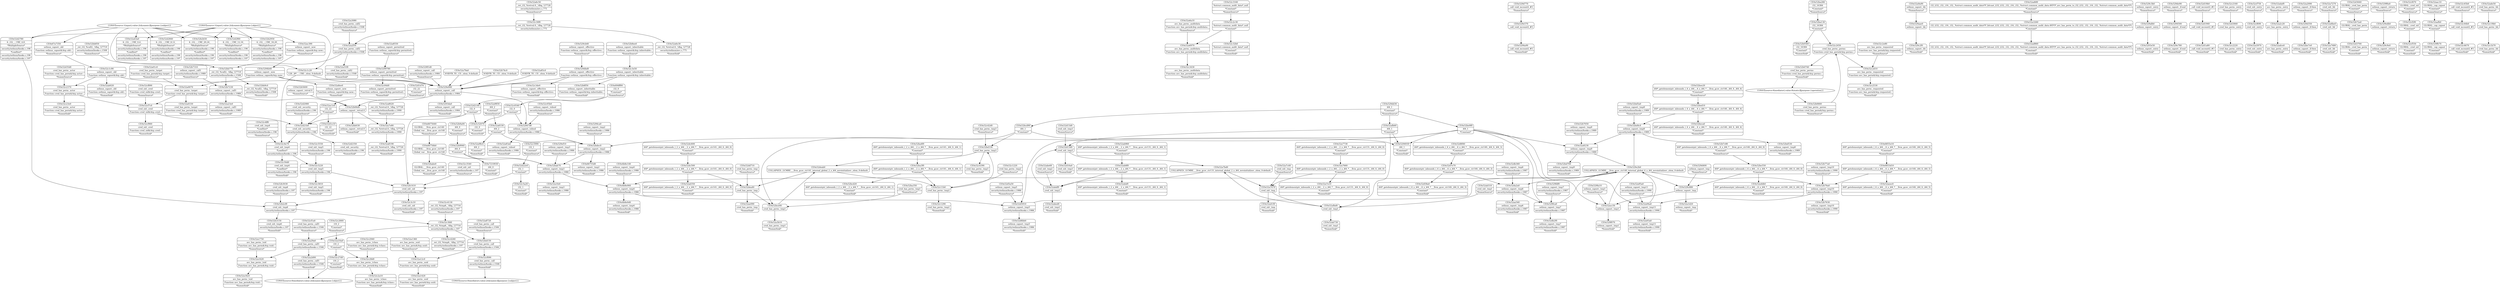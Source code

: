 digraph {
	CE0x52bed10 [shape=record,shape=Mrecord,label="{CE0x52bed10|i64*_getelementptr_inbounds_(_6_x_i64_,_6_x_i64_*___llvm_gcov_ctr140,_i64_0,_i64_4)|*Constant*}"]
	CE0x4b8e0d0 [shape=record,shape=Mrecord,label="{CE0x4b8e0d0|selinux_capset:_tmp4|security/selinux/hooks.c,1986|*SummSink*}"]
	CE0x66755d0 [shape=record,shape=Mrecord,label="{CE0x66755d0|selinux_capset:_tmp2|security/selinux/hooks.c,1986|*SummSink*}"]
	CE0x6855d10 [shape=record,shape=Mrecord,label="{CE0x6855d10|i64*_getelementptr_inbounds_(_6_x_i64_,_6_x_i64_*___llvm_gcov_ctr140,_i64_0,_i64_5)|*Constant*}"]
	CE0x52c3430 [shape=record,shape=Mrecord,label="{CE0x52c3430|avc_has_perm:_auditdata|Function::avc_has_perm&Arg::auditdata::|*SummSink*}"]
	CE0x529d770 [shape=record,shape=Mrecord,label="{CE0x529d770|_call_void_mcount()_#3|*SummSource*}"]
	CE0x52ba280 [shape=record,shape=Mrecord,label="{CE0x52ba280|i32_16384|*Constant*|*SummSource*}"]
	CE0x52a9a90 [shape=record,shape=Mrecord,label="{CE0x52a9a90|selinux_capset:_bb|*SummSource*}"]
	CE0x52a1d20 [shape=record,shape=Mrecord,label="{CE0x52a1d20|selinux_capset:_tmp|*SummSink*}"]
	CE0x52ad6f0 [shape=record,shape=Mrecord,label="{CE0x52ad6f0|i32_(i32,_i32,_i16,_i32,_%struct.common_audit_data*)*_bitcast_(i32_(i32,_i32,_i16,_i32,_%struct.common_audit_data.495*)*_avc_has_perm_to_i32_(i32,_i32,_i16,_i32,_%struct.common_audit_data*)*)|*Constant*|*SummSource*}"]
	CE0x52b2cf0 [shape=record,shape=Mrecord,label="{CE0x52b2cf0|cred_sid:_tmp6|security/selinux/hooks.c,197}"]
	CE0x52c04d0 [shape=record,shape=Mrecord,label="{CE0x52c04d0|selinux_capset:_permitted|Function::selinux_capset&Arg::permitted::|*SummSink*}"]
	CE0x52c23e0 [shape=record,shape=Mrecord,label="{CE0x52c23e0|cred_has_perm:_actor|Function::cred_has_perm&Arg::actor::|*SummSink*}"]
	CE0x52bdec0 [shape=record,shape=Mrecord,label="{CE0x52bdec0|selinux_capset:_tmp2|security/selinux/hooks.c,1986}"]
	CE0x52a29a0 [shape=record,shape=Mrecord,label="{CE0x52a29a0|cred_has_perm:_call1|security/selinux/hooks.c,1506}"]
	CE0x52c3540 [shape=record,shape=Mrecord,label="{CE0x52c3540|cred_sid:_sid|security/selinux/hooks.c,197|*SummSource*}"]
	CE0x52a7e10 [shape=record,shape=Mrecord,label="{CE0x52a7e10|i64*_getelementptr_inbounds_(_2_x_i64_,_2_x_i64_*___llvm_gcov_ctr131,_i64_0,_i64_0)|*Constant*|*SummSink*}"]
	CE0x52a6970 [shape=record,shape=Mrecord,label="{CE0x52a6970|avc_has_perm:_auditdata|Function::avc_has_perm&Arg::auditdata::}"]
	CE0x5299780 [shape=record,shape=Mrecord,label="{CE0x5299780|selinux_capset:_permitted|Function::selinux_capset&Arg::permitted::}"]
	CE0x52a8020 [shape=record,shape=Mrecord,label="{CE0x52a8020|_ret_i32_%retval.0,_!dbg_!27726|security/selinux/hooks.c,1990|*SummSource*}"]
	CE0x52deab0 [shape=record,shape=Mrecord,label="{CE0x52deab0|COLLAPSED:_GCMRE___llvm_gcov_ctr141_internal_global_2_x_i64_zeroinitializer:_elem_0:default:}"]
	"CONST[source:1(input),value:2(dynamic)][purpose:{object}]"
	CE0x52d58a0 [shape=record,shape=Mrecord,label="{CE0x52d58a0|i64*_getelementptr_inbounds_(_6_x_i64_,_6_x_i64_*___llvm_gcov_ctr140,_i64_0,_i64_3)|*Constant*|*SummSink*}"]
	CE0x52db360 [shape=record,shape=Mrecord,label="{CE0x52db360|selinux_capset:_tmp6|security/selinux/hooks.c,1987|*SummSource*}"]
	CE0x52a94a0 [shape=record,shape=Mrecord,label="{CE0x52a94a0|selinux_capset:_tmp11|security/selinux/hooks.c,1990}"]
	CE0x52a0070 [shape=record,shape=Mrecord,label="{CE0x52a0070|cred_has_perm:_target|Function::cred_has_perm&Arg::target::}"]
	"CONST[source:0(mediator),value:2(dynamic)][purpose:{object}]"
	CE0x52babe0 [shape=record,shape=Mrecord,label="{CE0x52babe0|GLOBAL:___llvm_gcov_ctr140|Global_var:__llvm_gcov_ctr140|*SummSink*}"]
	CE0x52bd330 [shape=record,shape=Mrecord,label="{CE0x52bd330|cred_has_perm:_tmp3}"]
	CE0x52a10a0 [shape=record,shape=Mrecord,label="{CE0x52a10a0|i16_2|*Constant*}"]
	CE0x52d2080 [shape=record,shape=Mrecord,label="{CE0x52d2080|cred_sid:_security|security/selinux/hooks.c,196|*SummSource*}"]
	CE0x52bd150 [shape=record,shape=Mrecord,label="{CE0x52bd150|cred_has_perm:_call|security/selinux/hooks.c,1506}"]
	CE0x52c1290 [shape=record,shape=Mrecord,label="{CE0x52c1290|cred_has_perm:_tmp2|*SummSink*}"]
	CE0x52d5a50 [shape=record,shape=Mrecord,label="{CE0x52d5a50|selinux_capset:_tmp5|security/selinux/hooks.c,1986|*SummSource*}"]
	CE0x52b1410 [shape=record,shape=Mrecord,label="{CE0x52b1410|cred_sid:_sid|security/selinux/hooks.c,197}"]
	CE0x52ab8f0 [shape=record,shape=Mrecord,label="{CE0x52ab8f0|i64*_getelementptr_inbounds_(_2_x_i64_,_2_x_i64_*___llvm_gcov_ctr131,_i64_0,_i64_1)|*Constant*}"]
	CE0x52d2780 [shape=record,shape=Mrecord,label="{CE0x52d2780|4:_i32,_:_CRE_4,8_|*MultipleSource*|security/selinux/hooks.c,196|*LoadInst*|security/selinux/hooks.c,196|security/selinux/hooks.c,197}"]
	CE0x529c880 [shape=record,shape=Mrecord,label="{CE0x529c880|selinux_capset:_tmp}"]
	CE0x52c3fd0 [shape=record,shape=Mrecord,label="{CE0x52c3fd0|_ret_i32_%tmp6,_!dbg_!27716|security/selinux/hooks.c,197}"]
	CE0x52d5910 [shape=record,shape=Mrecord,label="{CE0x52d5910|selinux_capset:_tmp5|security/selinux/hooks.c,1986}"]
	CE0x52c42d0 [shape=record,shape=Mrecord,label="{CE0x52c42d0|cred_has_perm:_tmp3|*SummSource*}"]
	CE0x52ab960 [shape=record,shape=Mrecord,label="{CE0x52ab960|i64*_getelementptr_inbounds_(_2_x_i64_,_2_x_i64_*___llvm_gcov_ctr131,_i64_0,_i64_1)|*Constant*|*SummSource*}"]
	CE0x52d6bb0 [shape=record,shape=Mrecord,label="{CE0x52d6bb0|selinux_capset:_tmp5|security/selinux/hooks.c,1986|*SummSink*}"]
	CE0x52d35d0 [shape=record,shape=Mrecord,label="{CE0x52d35d0|cred_has_perm:_actor|Function::cred_has_perm&Arg::actor::|*SummSource*}"]
	CE0x52b7230 [shape=record,shape=Mrecord,label="{CE0x52b7230|selinux_capset:_call1|security/selinux/hooks.c,1989}"]
	CE0x52c2450 [shape=record,shape=Mrecord,label="{CE0x52c2450|cred_has_perm:_perms|Function::cred_has_perm&Arg::perms::}"]
	CE0x52a43a0 [shape=record,shape=Mrecord,label="{CE0x52a43a0|4:_i32,_:_CRE_0,4_|*MultipleSource*|security/selinux/hooks.c,196|*LoadInst*|security/selinux/hooks.c,196|security/selinux/hooks.c,197}"]
	CE0x52a83a0 [shape=record,shape=Mrecord,label="{CE0x52a83a0|selinux_capset:_tobool|security/selinux/hooks.c,1986|*SummSink*}"]
	CE0x52bcd90 [shape=record,shape=Mrecord,label="{CE0x52bcd90|i64_1|*Constant*}"]
	CE0x52d2140 [shape=record,shape=Mrecord,label="{CE0x52d2140|i32_0|*Constant*}"]
	CE0x529dd30 [shape=record,shape=Mrecord,label="{CE0x529dd30|i64_1|*Constant*|*SummSource*}"]
	CE0x529afb0 [shape=record,shape=Mrecord,label="{CE0x529afb0|selinux_capset:_entry}"]
	CE0x52bcd20 [shape=record,shape=Mrecord,label="{CE0x52bcd20|i64*_getelementptr_inbounds_(_2_x_i64_,_2_x_i64_*___llvm_gcov_ctr141,_i64_0,_i64_1)|*Constant*|*SummSink*}"]
	CE0x52a7070 [shape=record,shape=Mrecord,label="{CE0x52a7070|cred_sid:_tmp}"]
	CE0x529e780 [shape=record,shape=Mrecord,label="{CE0x529e780|selinux_capset:_if.end|*SummSink*}"]
	CE0x52d1940 [shape=record,shape=Mrecord,label="{CE0x52d1940|_call_void_mcount()_#3}"]
	CE0x52bb9c0 [shape=record,shape=Mrecord,label="{CE0x52bb9c0|_ret_i32_%call2,_!dbg_!27719|security/selinux/hooks.c,1508|*SummSink*}"]
	CE0x52ac390 [shape=record,shape=Mrecord,label="{CE0x52ac390|selinux_capset:_new|Function::selinux_capset&Arg::new::|*SummSource*}"]
	CE0x52c2220 [shape=record,shape=Mrecord,label="{CE0x52c2220|cred_has_perm:_entry|*SummSink*}"]
	CE0x52a5970 [shape=record,shape=Mrecord,label="{CE0x52a5970|cred_sid:_entry|*SummSink*}"]
	CE0x52a2c20 [shape=record,shape=Mrecord,label="{CE0x52a2c20|avc_has_perm:_entry}"]
	CE0x52a6c50 [shape=record,shape=Mrecord,label="{CE0x52a6c50|_ret_i32_%retval.0,_!dbg_!27728|security/selinux/avc.c,775|*SummSource*}"]
	CE0x67a7350 [shape=record,shape=Mrecord,label="{CE0x67a7350|selinux_capset:_old|Function::selinux_capset&Arg::old::|*SummSource*}"]
	CE0x52a3080 [shape=record,shape=Mrecord,label="{CE0x52a3080|cred_has_perm:_call2|security/selinux/hooks.c,1508|*SummSource*}"]
	CE0x52cf7c0 [shape=record,shape=Mrecord,label="{CE0x52cf7c0|cred_sid:_cred|Function::cred_sid&Arg::cred::}"]
	CE0x52d1d70 [shape=record,shape=Mrecord,label="{CE0x52d1d70|i32_22|*Constant*|*SummSource*}"]
	CE0x52c05b0 [shape=record,shape=Mrecord,label="{CE0x52c05b0|selinux_capset:_tobool|security/selinux/hooks.c,1986|*SummSource*}"]
	CE0x52a2090 [shape=record,shape=Mrecord,label="{CE0x52a2090|selinux_capset:_if.then|*SummSource*}"]
	CE0x52be7e0 [shape=record,shape=Mrecord,label="{CE0x52be7e0|selinux_capset:_if.then|*SummSink*}"]
	CE0x52a6be0 [shape=record,shape=Mrecord,label="{CE0x52a6be0|cred_sid:_bb}"]
	CE0x52a1750 [shape=record,shape=Mrecord,label="{CE0x52a1750|avc_has_perm:_tsid|Function::avc_has_perm&Arg::tsid::|*SummSource*}"]
	CE0x52d3700 [shape=record,shape=Mrecord,label="{CE0x52d3700|GLOBAL:_cred_has_perm|*Constant*|*SummSink*}"]
	CE0x52ab020 [shape=record,shape=Mrecord,label="{CE0x52ab020|selinux_capset:_old|Function::selinux_capset&Arg::old::|*SummSink*}"]
	CE0x52c0540 [shape=record,shape=Mrecord,label="{CE0x52c0540|i32_0|*Constant*}"]
	CE0x52c3de0 [shape=record,shape=Mrecord,label="{CE0x52c3de0|selinux_capset:_effective|Function::selinux_capset&Arg::effective::|*SummSink*}"]
	CE0x52b74c0 [shape=record,shape=Mrecord,label="{CE0x52b74c0|VOIDTB_TE:_CE:_elem_0:default:}"]
	CE0x52c2370 [shape=record,shape=Mrecord,label="{CE0x52c2370|cred_has_perm:_actor|Function::cred_has_perm&Arg::actor::}"]
	CE0x52b7630 [shape=record,shape=Mrecord,label="{CE0x52b7630|selinux_capset:_tmp10|security/selinux/hooks.c,1990|*SummSink*}"]
	CE0x52c4ff0 [shape=record,shape=Mrecord,label="{CE0x52c4ff0|cred_sid:_tmp4|*LoadInst*|security/selinux/hooks.c,196|*SummSource*}"]
	CE0x529fdf0 [shape=record,shape=Mrecord,label="{CE0x529fdf0|selinux_capset:_tmp7|security/selinux/hooks.c,1987|*SummSource*}"]
	CE0x529e570 [shape=record,shape=Mrecord,label="{CE0x529e570|_call_void_mcount()_#3}"]
	CE0x52bee20 [shape=record,shape=Mrecord,label="{CE0x52bee20|i64*_getelementptr_inbounds_(_6_x_i64_,_6_x_i64_*___llvm_gcov_ctr140,_i64_0,_i64_4)|*Constant*|*SummSource*}"]
	CE0x52db2f0 [shape=record,shape=Mrecord,label="{CE0x52db2f0|selinux_capset:_tmp7|security/selinux/hooks.c,1987|*SummSink*}"]
	CE0x52b77a0 [shape=record,shape=Mrecord,label="{CE0x52b77a0|selinux_capset:_tmp10|security/selinux/hooks.c,1990|*SummSource*}"]
	CE0x52bce00 [shape=record,shape=Mrecord,label="{CE0x52bce00|cred_has_perm:_tmp1}"]
	CE0x52d7e70 [shape=record,shape=Mrecord,label="{CE0x52d7e70|i64*_getelementptr_inbounds_(_6_x_i64_,_6_x_i64_*___llvm_gcov_ctr140,_i64_0,_i64_3)|*Constant*}"]
	CE0x52c2a10 [shape=record,shape=Mrecord,label="{CE0x52c2a10|avc_has_perm:_tclass|Function::avc_has_perm&Arg::tclass::|*SummSink*}"]
	CE0x52a7bd0 [shape=record,shape=Mrecord,label="{CE0x52a7bd0|COLLAPSED:_GCMRE___llvm_gcov_ctr131_internal_global_2_x_i64_zeroinitializer:_elem_0:default:}"]
	CE0x52c4e70 [shape=record,shape=Mrecord,label="{CE0x52c4e70|cred_sid:_tmp4|*LoadInst*|security/selinux/hooks.c,196}"]
	CE0x52bab70 [shape=record,shape=Mrecord,label="{CE0x52bab70|selinux_capset:_tmp3|security/selinux/hooks.c,1986}"]
	CE0x52b8f50 [shape=record,shape=Mrecord,label="{CE0x52b8f50|selinux_capset:_inheritable|Function::selinux_capset&Arg::inheritable::|*SummSink*}"]
	CE0x52c3160 [shape=record,shape=Mrecord,label="{CE0x52c3160|%struct.common_audit_data*_null|*Constant*|*SummSource*}"]
	CE0x529dbd0 [shape=record,shape=Mrecord,label="{CE0x529dbd0|selinux_capset:_effective|Function::selinux_capset&Arg::effective::}"]
	CE0x529f6a0 [shape=record,shape=Mrecord,label="{CE0x529f6a0|selinux_capset:_return|*SummSource*}"]
	CE0x7210930 [shape=record,shape=Mrecord,label="{CE0x7210930|i64_0|*Constant*|*SummSink*}"]
	CE0x529fca0 [shape=record,shape=Mrecord,label="{CE0x529fca0|selinux_capset:_tmp7|security/selinux/hooks.c,1987}"]
	CE0x52c2940 [shape=record,shape=Mrecord,label="{CE0x52c2940|avc_has_perm:_tclass|Function::avc_has_perm&Arg::tclass::|*SummSource*}"]
	CE0x529aae0 [shape=record,shape=Mrecord,label="{CE0x529aae0|selinux_capset:_bb}"]
	CE0x52a7480 [shape=record,shape=Mrecord,label="{CE0x52a7480|cred_sid:_bb|*SummSink*}"]
	CE0x52a4db0 [shape=record,shape=Mrecord,label="{CE0x52a4db0|i64*_getelementptr_inbounds_(_6_x_i64_,_6_x_i64_*___llvm_gcov_ctr140,_i64_0,_i64_0)|*Constant*|*SummSink*}"]
	CE0x66756b0 [shape=record,shape=Mrecord,label="{CE0x66756b0|GLOBAL:___llvm_gcov_ctr140|Global_var:__llvm_gcov_ctr140}"]
	CE0x5294930 [shape=record,shape=Mrecord,label="{CE0x5294930|i64_1|*Constant*|*SummSink*}"]
	CE0x52c1220 [shape=record,shape=Mrecord,label="{CE0x52c1220|cred_has_perm:_tmp2|*SummSource*}"]
	"CONST[source:1(input),value:2(dynamic)][purpose:{subject}]"
	CE0x52c2660 [shape=record,shape=Mrecord,label="{CE0x52c2660|i16_2|*Constant*|*SummSource*}"]
	CE0x52d1560 [shape=record,shape=Mrecord,label="{CE0x52d1560|cred_sid:_tmp3}"]
	CE0x52a85c0 [shape=record,shape=Mrecord,label="{CE0x52a85c0|VOIDTB_TE:_CE:_elem_0:default:}"]
	CE0x6855e10 [shape=record,shape=Mrecord,label="{CE0x6855e10|i64*_getelementptr_inbounds_(_6_x_i64_,_6_x_i64_*___llvm_gcov_ctr140,_i64_0,_i64_5)|*Constant*|*SummSource*}"]
	CE0x52ab510 [shape=record,shape=Mrecord,label="{CE0x52ab510|cred_sid:_tmp1|*SummSource*}"]
	CE0x52ae090 [shape=record,shape=Mrecord,label="{CE0x52ae090|cred_has_perm:_tmp|*SummSink*}"]
	CE0x52adce0 [shape=record,shape=Mrecord,label="{CE0x52adce0|avc_has_perm:_entry|*SummSink*}"]
	CE0x52cf2f0 [shape=record,shape=Mrecord,label="{CE0x52cf2f0|GLOBAL:_cred_sid|*Constant*}"]
	CE0x52c5810 [shape=record,shape=Mrecord,label="{CE0x52c5810|cred_sid:_tmp5|security/selinux/hooks.c,196|*SummSink*}"]
	CE0x529d400 [shape=record,shape=Mrecord,label="{CE0x529d400|selinux_capset:_tmp|*SummSource*}"]
	CE0x52cf690 [shape=record,shape=Mrecord,label="{CE0x52cf690|cred_sid:_entry}"]
	CE0x52cf890 [shape=record,shape=Mrecord,label="{CE0x52cf890|cred_sid:_cred|Function::cred_sid&Arg::cred::|*SummSource*}"]
	CE0x52a31f0 [shape=record,shape=Mrecord,label="{CE0x52a31f0|cred_has_perm:_call2|security/selinux/hooks.c,1508|*SummSink*}"]
	CE0x52a18c0 [shape=record,shape=Mrecord,label="{CE0x52a18c0|avc_has_perm:_tsid|Function::avc_has_perm&Arg::tsid::|*SummSink*}"]
	CE0x52b7310 [shape=record,shape=Mrecord,label="{CE0x52b7310|selinux_capset:_call1|security/selinux/hooks.c,1989|*SummSource*}"]
	CE0x52abe60 [shape=record,shape=Mrecord,label="{CE0x52abe60|cred_sid:_tmp2|*SummSource*}"]
	CE0x52d2350 [shape=record,shape=Mrecord,label="{CE0x52d2350|cred_sid:_security|security/selinux/hooks.c,196|*SummSink*}"]
	CE0x52a7e80 [shape=record,shape=Mrecord,label="{CE0x52a7e80|_ret_i32_%retval.0,_!dbg_!27726|security/selinux/hooks.c,1990}"]
	CE0x529fb70 [shape=record,shape=Mrecord,label="{CE0x529fb70|GLOBAL:_cap_capset|*Constant*|*SummSink*}"]
	CE0x52a2f50 [shape=record,shape=Mrecord,label="{CE0x52a2f50|cred_has_perm:_call2|security/selinux/hooks.c,1508}"]
	CE0x52cf1a0 [shape=record,shape=Mrecord,label="{CE0x52cf1a0|cred_has_perm:_call1|security/selinux/hooks.c,1506|*SummSource*}"]
	CE0x529f1d0 [shape=record,shape=Mrecord,label="{CE0x529f1d0|selinux_capset:_call|security/selinux/hooks.c,1984|*SummSource*}"]
	CE0x52c2160 [shape=record,shape=Mrecord,label="{CE0x52c2160|cred_has_perm:_entry|*SummSource*}"]
	CE0x52a6a10 [shape=record,shape=Mrecord,label="{CE0x52a6a10|avc_has_perm:_auditdata|Function::avc_has_perm&Arg::auditdata::|*SummSource*}"]
	CE0x5293e50 [shape=record,shape=Mrecord,label="{CE0x5293e50|selinux_capset:_entry|*SummSink*}"]
	CE0x52be9f0 [shape=record,shape=Mrecord,label="{CE0x52be9f0|i64_1|*Constant*}"]
	CE0x52a79a0 [shape=record,shape=Mrecord,label="{CE0x52a79a0|VOIDTB_TE:_CE:_elem_0:default:}"]
	CE0x694ff00 [shape=record,shape=Mrecord,label="{CE0x694ff00|i32_0|*Constant*|*SummSource*}"]
	CE0x52a93a0 [shape=record,shape=Mrecord,label="{CE0x52a93a0|selinux_capset:_tmp11|security/selinux/hooks.c,1990|*SummSink*}"]
	CE0x52afbd0 [shape=record,shape=Mrecord,label="{CE0x52afbd0|cred_sid:_tmp1}"]
	CE0x52a7660 [shape=record,shape=Mrecord,label="{CE0x52a7660|i64*_getelementptr_inbounds_(_2_x_i64_,_2_x_i64_*___llvm_gcov_ctr131,_i64_0,_i64_0)|*Constant*}"]
	CE0x52c3c10 [shape=record,shape=Mrecord,label="{CE0x52c3c10|cred_sid:_sid|security/selinux/hooks.c,197|*SummSink*}"]
	CE0x52d3840 [shape=record,shape=Mrecord,label="{CE0x52d3840|cred_has_perm:_entry}"]
	CE0x52abed0 [shape=record,shape=Mrecord,label="{CE0x52abed0|cred_sid:_tmp2|*SummSink*}"]
	CE0x529c9e0 [shape=record,shape=Mrecord,label="{CE0x529c9e0|selinux_capset:_return|*SummSink*}"]
	CE0x52c4390 [shape=record,shape=Mrecord,label="{CE0x52c4390|cred_has_perm:_tmp3|*SummSink*}"]
	CE0x52a8330 [shape=record,shape=Mrecord,label="{CE0x52a8330|i64_2|*Constant*}"]
	CE0x52c1c90 [shape=record,shape=Mrecord,label="{CE0x52c1c90|selinux_capset:_old|Function::selinux_capset&Arg::old::}"]
	CE0x52aa540 [shape=record,shape=Mrecord,label="{CE0x52aa540|selinux_capset:_tmp6|security/selinux/hooks.c,1987|*SummSink*}"]
	CE0x529fa10 [shape=record,shape=Mrecord,label="{CE0x529fa10|selinux_capset:_tmp1|*SummSource*}"]
	CE0x52beca0 [shape=record,shape=Mrecord,label="{CE0x52beca0|i64*_getelementptr_inbounds_(_6_x_i64_,_6_x_i64_*___llvm_gcov_ctr140,_i64_0,_i64_4)|*Constant*|*SummSink*}"]
	CE0x52b5600 [shape=record,shape=Mrecord,label="{CE0x52b5600|selinux_capset:_retval.0|*SummSource*}"]
	CE0x52a1420 [shape=record,shape=Mrecord,label="{CE0x52a1420|avc_has_perm:_ssid|Function::avc_has_perm&Arg::ssid::|*SummSink*}"]
	CE0x52d1a80 [shape=record,shape=Mrecord,label="{CE0x52d1a80|_call_void_mcount()_#3|*SummSink*}"]
	CE0x52b76a0 [shape=record,shape=Mrecord,label="{CE0x52b76a0|selinux_capset:_tmp10|security/selinux/hooks.c,1990}"]
	CE0x5294a90 [shape=record,shape=Mrecord,label="{CE0x5294a90|_call_void_mcount()_#3|*SummSink*}"]
	CE0x52bd5a0 [shape=record,shape=Mrecord,label="{CE0x52bd5a0|selinux_capset:_tmp8|security/selinux/hooks.c,1989|*SummSource*}"]
	CE0x52bb030 [shape=record,shape=Mrecord,label="{CE0x52bb030|selinux_capset:_retval.0|*SummSink*}"]
	CE0x52c4670 [shape=record,shape=Mrecord,label="{CE0x52c4670|_call_void_mcount()_#3|*SummSink*}"]
	CE0x52947d0 [shape=record,shape=Mrecord,label="{CE0x52947d0|selinux_capset:_tobool|security/selinux/hooks.c,1986}"]
	CE0x52cf960 [shape=record,shape=Mrecord,label="{CE0x52cf960|cred_sid:_cred|Function::cred_sid&Arg::cred::|*SummSink*}"]
	CE0x52ade50 [shape=record,shape=Mrecord,label="{CE0x52ade50|cred_has_perm:_bb|*SummSource*}"]
	CE0x52b0560 [shape=record,shape=Mrecord,label="{CE0x52b0560|i32_16384|*Constant*|*SummSink*}"]
	CE0x52c11b0 [shape=record,shape=Mrecord,label="{CE0x52c11b0|cred_has_perm:_tmp2}"]
	CE0x52b7c80 [shape=record,shape=Mrecord,label="{CE0x52b7c80|i64*_getelementptr_inbounds_(_6_x_i64_,_6_x_i64_*___llvm_gcov_ctr140,_i64_0,_i64_0)|*Constant*|*SummSource*}"]
	CE0x52c5550 [shape=record,shape=Mrecord,label="{CE0x52c5550|cred_sid:_tmp5|security/selinux/hooks.c,196|*SummSource*}"]
	CE0x52d2f60 [shape=record,shape=Mrecord,label="{CE0x52d2f60|4:_i32,_:_CRE_12,16_|*MultipleSource*|security/selinux/hooks.c,196|*LoadInst*|security/selinux/hooks.c,196|security/selinux/hooks.c,197}"]
	CE0x52b8ee0 [shape=record,shape=Mrecord,label="{CE0x52b8ee0|selinux_capset:_inheritable|Function::selinux_capset&Arg::inheritable::|*SummSource*}"]
	CE0x52afb60 [shape=record,shape=Mrecord,label="{CE0x52afb60|i64_1|*Constant*}"]
	CE0x52afaf0 [shape=record,shape=Mrecord,label="{CE0x52afaf0|i64*_getelementptr_inbounds_(_2_x_i64_,_2_x_i64_*___llvm_gcov_ctr131,_i64_0,_i64_1)|*Constant*|*SummSink*}"]
	CE0x52bd4c0 [shape=record,shape=Mrecord,label="{CE0x52bd4c0|selinux_capset:_tmp8|security/selinux/hooks.c,1989}"]
	CE0x52b0740 [shape=record,shape=Mrecord,label="{CE0x52b0740|cred_has_perm:_perms|Function::cred_has_perm&Arg::perms::|*SummSink*}"]
	CE0x52c1b70 [shape=record,shape=Mrecord,label="{CE0x52c1b70|cred_has_perm:_bb|*SummSink*}"]
	CE0x52dc600 [shape=record,shape=Mrecord,label="{CE0x52dc600|i64*_getelementptr_inbounds_(_2_x_i64_,_2_x_i64_*___llvm_gcov_ctr141,_i64_0,_i64_0)|*Constant*|*SummSource*}"]
	CE0x52c2d10 [shape=record,shape=Mrecord,label="{CE0x52c2d10|avc_has_perm:_requested|Function::avc_has_perm&Arg::requested::}"]
	CE0x52b0660 [shape=record,shape=Mrecord,label="{CE0x52b0660|cred_has_perm:_perms|Function::cred_has_perm&Arg::perms::|*SummSource*}"]
	CE0x52a98c0 [shape=record,shape=Mrecord,label="{CE0x52a98c0|i64_2|*Constant*|*SummSink*}"]
	CE0x52a3260 [shape=record,shape=Mrecord,label="{CE0x52a3260|i32_(i32,_i32,_i16,_i32,_%struct.common_audit_data*)*_bitcast_(i32_(i32,_i32,_i16,_i32,_%struct.common_audit_data.495*)*_avc_has_perm_to_i32_(i32,_i32,_i16,_i32,_%struct.common_audit_data*)*)|*Constant*}"]
	CE0x52adaf0 [shape=record,shape=Mrecord,label="{CE0x52adaf0|avc_has_perm:_entry|*SummSource*}"]
	CE0x529e990 [shape=record,shape=Mrecord,label="{CE0x529e990|selinux_capset:_call|security/selinux/hooks.c,1984}"]
	CE0x529f070 [shape=record,shape=Mrecord,label="{CE0x529f070|selinux_capset:_tmp1|*SummSink*}"]
	CE0x52d19b0 [shape=record,shape=Mrecord,label="{CE0x52d19b0|_call_void_mcount()_#3|*SummSource*}"]
	CE0x52c45b0 [shape=record,shape=Mrecord,label="{CE0x52c45b0|_call_void_mcount()_#3|*SummSource*}"]
	CE0x5294500 [shape=record,shape=Mrecord,label="{CE0x5294500|selinux_capset:_if.end}"]
	CE0x52d8f40 [shape=record,shape=Mrecord,label="{CE0x52d8f40|i64*_getelementptr_inbounds_(_6_x_i64_,_6_x_i64_*___llvm_gcov_ctr140,_i64_0,_i64_3)|*Constant*|*SummSource*}"]
	CE0x52c3e50 [shape=record,shape=Mrecord,label="{CE0x52c3e50|selinux_capset:_inheritable|Function::selinux_capset&Arg::inheritable::}"]
	CE0x529edb0 [shape=record,shape=Mrecord,label="{CE0x529edb0|selinux_capset:_return}"]
	CE0x52d3640 [shape=record,shape=Mrecord,label="{CE0x52d3640|GLOBAL:_cred_has_perm|*Constant*|*SummSource*}"]
	CE0x52a95a0 [shape=record,shape=Mrecord,label="{CE0x52a95a0|selinux_capset:_tmp11|security/selinux/hooks.c,1990|*SummSource*}"]
	CE0x52ba4f0 [shape=record,shape=Mrecord,label="{CE0x52ba4f0|i64*_getelementptr_inbounds_(_2_x_i64_,_2_x_i64_*___llvm_gcov_ctr141,_i64_0,_i64_1)|*Constant*|*SummSource*}"]
	CE0x52bd530 [shape=record,shape=Mrecord,label="{CE0x52bd530|selinux_capset:_tmp8|security/selinux/hooks.c,1989|*SummSink*}"]
	CE0x52c44b0 [shape=record,shape=Mrecord,label="{CE0x52c44b0|_call_void_mcount()_#3}"]
	CE0x52c4260 [shape=record,shape=Mrecord,label="{CE0x52c4260|_ret_i32_%tmp6,_!dbg_!27716|security/selinux/hooks.c,197|*SummSink*}"]
	CE0x4b8e060 [shape=record,shape=Mrecord,label="{CE0x4b8e060|selinux_capset:_tmp4|security/selinux/hooks.c,1986}"]
	CE0x52ad860 [shape=record,shape=Mrecord,label="{CE0x52ad860|i32_(i32,_i32,_i16,_i32,_%struct.common_audit_data*)*_bitcast_(i32_(i32,_i32,_i16,_i32,_%struct.common_audit_data.495*)*_avc_has_perm_to_i32_(i32,_i32,_i16,_i32,_%struct.common_audit_data*)*)|*Constant*|*SummSink*}"]
	CE0x52a12c0 [shape=record,shape=Mrecord,label="{CE0x52a12c0|avc_has_perm:_ssid|Function::avc_has_perm&Arg::ssid::}"]
	CE0x529ef10 [shape=record,shape=Mrecord,label="{CE0x529ef10|selinux_capset:_tmp3|security/selinux/hooks.c,1986|*SummSource*}"]
	CE0x52a1620 [shape=record,shape=Mrecord,label="{CE0x52a1620|avc_has_perm:_tsid|Function::avc_has_perm&Arg::tsid::}"]
	CE0x52b2950 [shape=record,shape=Mrecord,label="{CE0x52b2950|4:_i32,_:_CRE_16,20_|*MultipleSource*|security/selinux/hooks.c,196|*LoadInst*|security/selinux/hooks.c,196|security/selinux/hooks.c,197}"]
	CE0x52a41f0 [shape=record,shape=Mrecord,label="{CE0x52a41f0|cred_sid:_tmp|*SummSink*}"]
	CE0x52ba130 [shape=record,shape=Mrecord,label="{CE0x52ba130|i32_16384|*Constant*}"]
	CE0x529c3b0 [shape=record,shape=Mrecord,label="{CE0x529c3b0|selinux_capset:_entry|*SummSource*}"]
	CE0x52be550 [shape=record,shape=Mrecord,label="{CE0x52be550|i64*_getelementptr_inbounds_(_6_x_i64_,_6_x_i64_*___llvm_gcov_ctr140,_i64_0,_i64_0)|*Constant*}"]
	CE0x52bb850 [shape=record,shape=Mrecord,label="{CE0x52bb850|_ret_i32_%call2,_!dbg_!27719|security/selinux/hooks.c,1508|*SummSource*}"]
	CE0x52ad350 [shape=record,shape=Mrecord,label="{CE0x52ad350|i64*_getelementptr_inbounds_(_2_x_i64_,_2_x_i64_*___llvm_gcov_ctr141,_i64_0,_i64_0)|*Constant*|*SummSink*}"]
	CE0x52a1fe0 [shape=record,shape=Mrecord,label="{CE0x52a1fe0|selinux_capset:_tmp3|security/selinux/hooks.c,1986|*SummSink*}"]
	CE0x52ab730 [shape=record,shape=Mrecord,label="{CE0x52ab730|cred_sid:_tmp1|*SummSink*}"]
	CE0x529e2b0 [shape=record,shape=Mrecord,label="{CE0x529e2b0|COLLAPSED:_GCMRE___llvm_gcov_ctr140_internal_global_6_x_i64_zeroinitializer:_elem_0:default:}"]
	CE0x52cf550 [shape=record,shape=Mrecord,label="{CE0x52cf550|GLOBAL:_cred_sid|*Constant*|*SummSink*}"]
	CE0x52c50d0 [shape=record,shape=Mrecord,label="{CE0x52c50d0|cred_sid:_tmp4|*LoadInst*|security/selinux/hooks.c,196|*SummSink*}"]
	CE0x52a2d00 [shape=record,shape=Mrecord,label="{CE0x52a2d00|cred_has_perm:_call1|security/selinux/hooks.c,1506|*SummSink*}"]
	CE0x52aac10 [shape=record,shape=Mrecord,label="{CE0x52aac10|GLOBAL:_cap_capset|*Constant*|*SummSource*}"]
	CE0x52a9230 [shape=record,shape=Mrecord,label="{CE0x52a9230|selinux_capset:_tmp9|security/selinux/hooks.c,1989}"]
	CE0x529c2f0 [shape=record,shape=Mrecord,label="{CE0x529c2f0|selinux_capset:_bb|*SummSink*}"]
	CE0x529de90 [shape=record,shape=Mrecord,label="{CE0x529de90|selinux_capset:_if.end|*SummSource*}"]
	CE0x52a3b10 [shape=record,shape=Mrecord,label="{CE0x52a3b10|cred_has_perm:_tmp1|*SummSink*}"]
	CE0x52c27d0 [shape=record,shape=Mrecord,label="{CE0x52c27d0|i16_2|*Constant*|*SummSink*}"]
	CE0x52b7050 [shape=record,shape=Mrecord,label="{CE0x52b7050|selinux_capset:_tmp9|security/selinux/hooks.c,1989|*SummSource*}"]
	CE0x52c2530 [shape=record,shape=Mrecord,label="{CE0x52c2530|avc_has_perm:_requested|Function::avc_has_perm&Arg::requested::|*SummSink*}"]
	CE0x52a23e0 [shape=record,shape=Mrecord,label="{CE0x52a23e0|selinux_capset:_call1|security/selinux/hooks.c,1989|*SummSink*}"]
	CE0x52abdf0 [shape=record,shape=Mrecord,label="{CE0x52abdf0|cred_sid:_tmp2}"]
	CE0x52dc500 [shape=record,shape=Mrecord,label="{CE0x52dc500|i64*_getelementptr_inbounds_(_2_x_i64_,_2_x_i64_*___llvm_gcov_ctr141,_i64_0,_i64_0)|*Constant*}"]
	CE0x52c30f0 [shape=record,shape=Mrecord,label="{CE0x52c30f0|_ret_i32_%retval.0,_!dbg_!27728|security/selinux/avc.c,775}"]
	CE0x52a8190 [shape=record,shape=Mrecord,label="{CE0x52a8190|_ret_i32_%retval.0,_!dbg_!27726|security/selinux/hooks.c,1990|*SummSink*}"]
	CE0x5294ca0 [shape=record,shape=Mrecord,label="{CE0x5294ca0|selinux_capset:_tmp2|security/selinux/hooks.c,1986|*SummSource*}"]
	CE0x52ac1e0 [shape=record,shape=Mrecord,label="{CE0x52ac1e0|i32_22|*Constant*}"]
	CE0x52dd710 [shape=record,shape=Mrecord,label="{CE0x52dd710|cred_has_perm:_tmp|*SummSource*}"]
	CE0x52cf090 [shape=record,shape=Mrecord,label="{CE0x52cf090|cred_has_perm:_call|security/selinux/hooks.c,1506|*SummSink*}"]
	CE0x52c2c30 [shape=record,shape=Mrecord,label="{CE0x52c2c30|%struct.common_audit_data*_null|*Constant*}"]
	CE0x5294b40 [shape=record,shape=Mrecord,label="{CE0x5294b40|selinux_capset:_new|Function::selinux_capset&Arg::new::}"]
	CE0x52a7730 [shape=record,shape=Mrecord,label="{CE0x52a7730|i64*_getelementptr_inbounds_(_2_x_i64_,_2_x_i64_*___llvm_gcov_ctr131,_i64_0,_i64_0)|*Constant*|*SummSource*}"]
	CE0x5c52070 [shape=record,shape=Mrecord,label="{CE0x5c52070|i32_0|*Constant*|*SummSink*}"]
	CE0x529cb40 [shape=record,shape=Mrecord,label="{CE0x529cb40|selinux_capset:_effective|Function::selinux_capset&Arg::effective::|*SummSource*}"]
	CE0x52a8550 [shape=record,shape=Mrecord,label="{CE0x52a8550|selinux_capset:_permitted|Function::selinux_capset&Arg::permitted::|*SummSource*}"]
	CE0x52d22e0 [shape=record,shape=Mrecord,label="{CE0x52d22e0|i32_1|*Constant*}"]
	CE0x52b06d0 [shape=record,shape=Mrecord,label="{CE0x52b06d0|selinux_capset:_retval.0}"]
	CE0x52c4130 [shape=record,shape=Mrecord,label="{CE0x52c4130|_ret_i32_%tmp6,_!dbg_!27716|security/selinux/hooks.c,197|*SummSource*}"]
	CE0x52bb770 [shape=record,shape=Mrecord,label="{CE0x52bb770|_ret_i32_%call2,_!dbg_!27719|security/selinux/hooks.c,1508}"]
	CE0x52aeec0 [shape=record,shape=Mrecord,label="{CE0x52aeec0|i64*_getelementptr_inbounds_(_6_x_i64_,_6_x_i64_*___llvm_gcov_ctr140,_i64_0,_i64_5)|*Constant*|*SummSink*}"]
	CE0x6675640 [shape=record,shape=Mrecord,label="{CE0x6675640|GLOBAL:___llvm_gcov_ctr140|Global_var:__llvm_gcov_ctr140|*SummSource*}"]
	CE0x52c5220 [shape=record,shape=Mrecord,label="{CE0x52c5220|cred_sid:_tmp5|security/selinux/hooks.c,196}"]
	CE0x52b3150 [shape=record,shape=Mrecord,label="{CE0x52b3150|cred_sid:_tmp6|security/selinux/hooks.c,197|*SummSink*}"]
	"CONST[source:0(mediator),value:2(dynamic)][purpose:{subject}]"
	CE0x52a8720 [shape=record,shape=Mrecord,label="{CE0x52a8720|cred_has_perm:_call|security/selinux/hooks.c,1506|*SummSource*}"]
	CE0x4b8e140 [shape=record,shape=Mrecord,label="{CE0x4b8e140|selinux_capset:_tmp4|security/selinux/hooks.c,1986|*SummSource*}"]
	CE0x52b2b50 [shape=record,shape=Mrecord,label="{CE0x52b2b50|4:_i32,_:_CRE_20,24_|*MultipleSource*|security/selinux/hooks.c,196|*LoadInst*|security/selinux/hooks.c,196|security/selinux/hooks.c,197}"]
	CE0x52cf750 [shape=record,shape=Mrecord,label="{CE0x52cf750|cred_sid:_entry|*SummSource*}"]
	CE0x5293da0 [shape=record,shape=Mrecord,label="{CE0x5293da0|selinux_capset:_call|security/selinux/hooks.c,1984|*SummSink*}"]
	CE0x52a8ee0 [shape=record,shape=Mrecord,label="{CE0x52a8ee0|selinux_capset:_new|Function::selinux_capset&Arg::new::|*SummSink*}"]
	CE0x52b72a0 [shape=record,shape=Mrecord,label="{CE0x52b72a0|GLOBAL:_cred_has_perm|*Constant*}"]
	CE0x52a01c0 [shape=record,shape=Mrecord,label="{CE0x52a01c0|cred_has_perm:_target|Function::cred_has_perm&Arg::target::|*SummSource*}"]
	CE0x52c2e80 [shape=record,shape=Mrecord,label="{CE0x52c2e80|avc_has_perm:_requested|Function::avc_has_perm&Arg::requested::|*SummSource*}"]
	CE0x52d2840 [shape=record,shape=Mrecord,label="{CE0x52d2840|4:_i32,_:_CRE_8,12_|*MultipleSource*|security/selinux/hooks.c,196|*LoadInst*|security/selinux/hooks.c,196|security/selinux/hooks.c,197}"]
	CE0x52b9940 [shape=record,shape=Mrecord,label="{CE0x52b9940|i64_0|*Constant*}"]
	CE0x52da2a0 [shape=record,shape=Mrecord,label="{CE0x52da2a0|selinux_capset:_tmp6|security/selinux/hooks.c,1987}"]
	CE0x52d1e10 [shape=record,shape=Mrecord,label="{CE0x52d1e10|i32_22|*Constant*|*SummSink*}"]
	CE0x52c28d0 [shape=record,shape=Mrecord,label="{CE0x52c28d0|avc_has_perm:_tclass|Function::avc_has_perm&Arg::tclass::}"]
	CE0x52c5990 [shape=record,shape=Mrecord,label="{CE0x52c5990|i32_1|*Constant*|*SummSource*}"]
	CE0x52aafb0 [shape=record,shape=Mrecord,label="{CE0x52aafb0|GLOBAL:_cap_capset|*Constant*}"]
	CE0x52c5a20 [shape=record,shape=Mrecord,label="{CE0x52c5a20|i32_1|*Constant*|*SummSink*}"]
	CE0x52b3030 [shape=record,shape=Mrecord,label="{CE0x52b3030|cred_sid:_tmp6|security/selinux/hooks.c,197|*SummSource*}"]
	CE0x52cf470 [shape=record,shape=Mrecord,label="{CE0x52cf470|GLOBAL:_cred_sid|*Constant*|*SummSource*}"]
	CE0x52a1360 [shape=record,shape=Mrecord,label="{CE0x52a1360|avc_has_perm:_ssid|Function::avc_has_perm&Arg::ssid::|*SummSource*}"]
	CE0x52a0330 [shape=record,shape=Mrecord,label="{CE0x52a0330|cred_has_perm:_target|Function::cred_has_perm&Arg::target::|*SummSink*}"]
	CE0x52c19b0 [shape=record,shape=Mrecord,label="{CE0x52c19b0|cred_has_perm:_bb}"]
	CE0x529d350 [shape=record,shape=Mrecord,label="{CE0x529d350|selinux_capset:_if.then}"]
	CE0x52a6e30 [shape=record,shape=Mrecord,label="{CE0x52a6e30|_ret_i32_%retval.0,_!dbg_!27728|security/selinux/avc.c,775|*SummSink*}"]
	CE0x52bd700 [shape=record,shape=Mrecord,label="{CE0x52bd700|selinux_capset:_tmp9|security/selinux/hooks.c,1989|*SummSink*}"]
	CE0x52ba350 [shape=record,shape=Mrecord,label="{CE0x52ba350|cred_has_perm:_tmp1|*SummSource*}"]
	CE0x52c1c20 [shape=record,shape=Mrecord,label="{CE0x52c1c20|128:_i8*,_:_CRE:_elem_0:default:}"]
	CE0x52d16a0 [shape=record,shape=Mrecord,label="{CE0x52d16a0|cred_sid:_tmp3|*SummSink*}"]
	CE0x52a7c40 [shape=record,shape=Mrecord,label="{CE0x52a7c40|cred_sid:_tmp|*SummSource*}"]
	CE0x52a7270 [shape=record,shape=Mrecord,label="{CE0x52a7270|cred_sid:_bb|*SummSource*}"]
	CE0x52ba3f0 [shape=record,shape=Mrecord,label="{CE0x52ba3f0|i64*_getelementptr_inbounds_(_2_x_i64_,_2_x_i64_*___llvm_gcov_ctr141,_i64_0,_i64_1)|*Constant*}"]
	CE0x52dea40 [shape=record,shape=Mrecord,label="{CE0x52dea40|cred_has_perm:_tmp}"]
	CE0x52d21b0 [shape=record,shape=Mrecord,label="{CE0x52d21b0|cred_sid:_security|security/selinux/hooks.c,196}"]
	CE0x52d15d0 [shape=record,shape=Mrecord,label="{CE0x52d15d0|cred_sid:_tmp3|*SummSource*}"]
	CE0x52a9850 [shape=record,shape=Mrecord,label="{CE0x52a9850|i64_2|*Constant*|*SummSource*}"]
	CE0x52acc50 [shape=record,shape=Mrecord,label="{CE0x52acc50|selinux_capset:_tmp1}"]
	CE0x52b9a00 [shape=record,shape=Mrecord,label="{CE0x52b9a00|i64_0|*Constant*|*SummSource*}"]
	"CONST[source:0(mediator),value:0(static)][purpose:{operation}]"
	CE0x52c32b0 [shape=record,shape=Mrecord,label="{CE0x52c32b0|%struct.common_audit_data*_null|*Constant*|*SummSink*}"]
	CE0x52da2a0 -> CE0x529fca0
	CE0x52a2f50 -> CE0x52a31f0
	CE0x52c1c20 -> CE0x529e990
	CE0x52c28d0 -> CE0x52c2a10
	CE0x52c2d10 -> CE0x52c2530
	CE0x52a9a90 -> CE0x529aae0
	"CONST[source:1(input),value:2(dynamic)][purpose:{object}]" -> CE0x52d2f60
	CE0x52a6c50 -> CE0x52c30f0
	CE0x5294500 -> CE0x529e780
	CE0x52c2370 -> CE0x52cf7c0
	CE0x52a7730 -> CE0x52a7660
	CE0x52bee20 -> CE0x52bed10
	CE0x529f6a0 -> CE0x529edb0
	CE0x52a7070 -> CE0x52afbd0
	CE0x52bb770 -> CE0x52b7230
	CE0x52b76a0 -> CE0x52b7630
	"CONST[source:0(mediator),value:0(static)][purpose:{operation}]" -> CE0x52b0660
	CE0x529d350 -> CE0x52be7e0
	CE0x6855e10 -> CE0x6855d10
	CE0x67a7350 -> CE0x52c1c90
	CE0x529e990 -> CE0x52b06d0
	CE0x52947d0 -> CE0x52bdec0
	CE0x529fdf0 -> CE0x529fca0
	"CONST[source:1(input),value:2(dynamic)][purpose:{object}]" -> CE0x52d2840
	CE0x52deab0 -> CE0x52dea40
	CE0x52947d0 -> CE0x52a83a0
	"CONST[source:1(input),value:2(dynamic)][purpose:{subject}]" -> CE0x67a7350
	CE0x52dd710 -> CE0x52dea40
	CE0x66756b0 -> CE0x52bab70
	CE0x52b7310 -> CE0x52b7230
	CE0x52a94a0 -> CE0x529e2b0
	CE0x52c11b0 -> CE0x52bd330
	CE0x52a29a0 -> CE0x52a1620
	CE0x52da2a0 -> CE0x52aa540
	CE0x52cf750 -> CE0x52cf690
	CE0x52c4e70 -> CE0x52c50d0
	CE0x52bab70 -> CE0x52a1fe0
	CE0x52c0540 -> CE0x5c52070
	CE0x52a3080 -> CE0x52a2f50
	CE0x52cf7c0 -> CE0x52cf960
	CE0x52b7c80 -> CE0x52be550
	CE0x52bab70 -> CE0x4b8e060
	CE0x694ff00 -> CE0x52c0540
	CE0x6855d10 -> CE0x52aeec0
	CE0x52a10a0 -> CE0x52c28d0
	CE0x52d21b0 -> CE0x52c4e70
	CE0x52c5990 -> CE0x52d22e0
	CE0x52bdec0 -> CE0x52bab70
	CE0x52b06d0 -> CE0x52bb030
	CE0x529dd30 -> CE0x52be9f0
	CE0x52cf2f0 -> CE0x52cf550
	CE0x52d5a50 -> CE0x52d5910
	CE0x52c1c20 -> CE0x52c4e70
	CE0x52dea40 -> CE0x52ae090
	CE0x5294b40 -> CE0x52a8ee0
	CE0x52bed10 -> CE0x52bd4c0
	CE0x6855d10 -> CE0x52b76a0
	CE0x52dc600 -> CE0x52dc500
	CE0x52d2080 -> CE0x52d21b0
	"CONST[source:1(input),value:2(dynamic)][purpose:{subject}]" -> CE0x52d2780
	CE0x52a2090 -> CE0x529d350
	CE0x52c44b0 -> CE0x52c4670
	CE0x52aafb0 -> CE0x529fb70
	CE0x529e2b0 -> CE0x529c880
	CE0x52cf690 -> CE0x52a5970
	CE0x52a85c0 -> CE0x529e990
	CE0x52b7230 -> CE0x52b06d0
	CE0x529dd30 -> CE0x52afb60
	CE0x52c4ff0 -> CE0x52c4e70
	CE0x52d5910 -> CE0x529e2b0
	"CONST[source:1(input),value:2(dynamic)][purpose:{subject}]" -> CE0x52d2840
	CE0x529e570 -> CE0x5294a90
	CE0x52c2450 -> CE0x52c2d10
	CE0x52a9230 -> CE0x52bd700
	CE0x52d2140 -> CE0x52b1410
	CE0x52ad6f0 -> CE0x52a3260
	CE0x52a12c0 -> CE0x52a1420
	CE0x52c05b0 -> CE0x52947d0
	CE0x52dc500 -> CE0x52dea40
	CE0x52c2c30 -> CE0x52c32b0
	CE0x52acc50 -> CE0x529e2b0
	CE0x52a29a0 -> CE0x52a2d00
	CE0x52a1360 -> CE0x52a12c0
	CE0x52b1410 -> CE0x52b2cf0
	CE0x52c1c90 -> CE0x52c2370
	CE0x529e2b0 -> CE0x52da2a0
	CE0x52b5600 -> CE0x52b06d0
	CE0x529cb40 -> CE0x529dbd0
	CE0x5299780 -> CE0x529e990
	CE0x52a94a0 -> CE0x52a93a0
	CE0x52deab0 -> CE0x52c11b0
	CE0x529c880 -> CE0x52a1d20
	CE0x52c30f0 -> CE0x52a2f50
	CE0x52c19b0 -> CE0x52c1b70
	CE0x52a7c40 -> CE0x52a7070
	"CONST[source:1(input),value:2(dynamic)][purpose:{subject}]" -> CE0x52b2950
	CE0x529aae0 -> CE0x529c2f0
	CE0x52c11b0 -> CE0x52c1290
	CE0x52a7270 -> CE0x52a6be0
	CE0x52c30f0 -> CE0x52a6e30
	"CONST[source:1(input),value:2(dynamic)][purpose:{object}]" -> CE0x52b2950
	CE0x52c2e80 -> CE0x52c2d10
	CE0x52be9f0 -> CE0x52a94a0
	CE0x529ef10 -> CE0x52bab70
	CE0x52ab960 -> CE0x52ab8f0
	CE0x52d3840 -> CE0x52c2220
	"CONST[source:1(input),value:2(dynamic)][purpose:{object}]" -> CE0x52b2b50
	CE0x52ab510 -> CE0x52afbd0
	CE0x52a0070 -> CE0x52cf7c0
	CE0x52cf090 -> "CONST[source:0(mediator),value:2(dynamic)][purpose:{subject}]"
	CE0x52c4130 -> CE0x52c3fd0
	CE0x52abdf0 -> CE0x52d1560
	CE0x52a9850 -> CE0x52a8330
	CE0x52ab8f0 -> CE0x52abdf0
	CE0x52afb60 -> CE0x5294930
	CE0x52c4e70 -> CE0x52c5220
	CE0x52adaf0 -> CE0x52a2c20
	CE0x52b3030 -> CE0x52b2cf0
	CE0x52ba3f0 -> CE0x52bcd20
	CE0x52a7bd0 -> CE0x52a7070
	CE0x52c2160 -> CE0x52d3840
	CE0x52be550 -> CE0x529c880
	CE0x52a8720 -> CE0x52bd150
	CE0x52ba4f0 -> CE0x52ba3f0
	CE0x52a7660 -> CE0x52a7070
	"CONST[source:1(input),value:2(dynamic)][purpose:{object}]" -> CE0x52c1c20
	CE0x52ba350 -> CE0x52bce00
	CE0x52c5550 -> CE0x52c5220
	CE0x52ba130 -> CE0x52c2450
	CE0x5294b40 -> CE0x529e990
	CE0x52aac10 -> CE0x52aafb0
	CE0x52abdf0 -> CE0x52abed0
	CE0x52afb60 -> CE0x52d1560
	"CONST[source:1(input),value:2(dynamic)][purpose:{subject}]" -> CE0x52a43a0
	CE0x52b9940 -> CE0x52bab70
	CE0x52b8ee0 -> CE0x52c3e50
	CE0x529de90 -> CE0x5294500
	CE0x529f1d0 -> CE0x529e990
	CE0x52bd5a0 -> CE0x52bd4c0
	CE0x52afbd0 -> CE0x52ab730
	CE0x52b2cf0 -> CE0x52c3fd0
	CE0x52bdec0 -> CE0x66755d0
	CE0x52c2370 -> CE0x52c23e0
	CE0x52a8330 -> CE0x52bdec0
	CE0x529dd30 -> CE0x52bcd90
	CE0x529afb0 -> CE0x5293e50
	CE0x52ab8f0 -> CE0x52afaf0
	CE0x529dbd0 -> CE0x529e990
	"CONST[source:1(input),value:2(dynamic)][purpose:{subject}]" -> CE0x52c1c20
	CE0x52a10a0 -> CE0x52c27d0
	CE0x52bed10 -> CE0x52beca0
	CE0x52b72a0 -> CE0x52d3700
	CE0x52b2cf0 -> CE0x52b3150
	CE0x52be9f0 -> CE0x52d5910
	CE0x52a8330 -> CE0x52a98c0
	CE0x52d5910 -> CE0x52d6bb0
	CE0x52c42d0 -> CE0x52bd330
	CE0x52a7070 -> CE0x52a41f0
	CE0x52a1750 -> CE0x52a1620
	CE0x52be9f0 -> CE0x52a9230
	CE0x52c1c90 -> CE0x52ab020
	CE0x52b9940 -> CE0x7210930
	CE0x529d400 -> CE0x529c880
	CE0x529dbd0 -> CE0x52c3de0
	CE0x5299780 -> CE0x52c04d0
	CE0x52c3e50 -> CE0x529e990
	CE0x52c3fd0 -> CE0x52c4260
	CE0x52c2c30 -> CE0x52a6970
	CE0x66756b0 -> CE0x52babe0
	CE0x52afb60 -> CE0x52afbd0
	CE0x4b8e060 -> CE0x4b8e0d0
	CE0x52d15d0 -> CE0x52d1560
	CE0x52d1560 -> CE0x52d16a0
	CE0x52d1560 -> CE0x52a7bd0
	CE0x52abe60 -> CE0x52abdf0
	CE0x52c5220 -> CE0x52c5810
	"CONST[source:1(input),value:2(dynamic)][purpose:{object}]" -> CE0x52d2780
	CE0x52c27d0 -> "CONST[source:0(mediator),value:2(dynamic)][purpose:{object}]"
	CE0x52d2780 -> CE0x52b2cf0
	CE0x5294b40 -> CE0x52a0070
	CE0x4b8e060 -> CE0x52d5910
	CE0x694ff00 -> CE0x52d2140
	CE0x52c2940 -> CE0x52c28d0
	CE0x52c2660 -> CE0x52a10a0
	CE0x52d35d0 -> CE0x52c2370
	CE0x52ac1e0 -> CE0x52d21b0
	CE0x6675640 -> CE0x66756b0
	CE0x529fca0 -> CE0x529e2b0
	CE0x529e990 -> CE0x5293da0
	"CONST[source:1(input),value:2(dynamic)][purpose:{object}]" -> CE0x52ac390
	CE0x52bb770 -> CE0x52bb9c0
	CE0x52d1940 -> CE0x52d1a80
	CE0x52be550 -> CE0x52a4db0
	CE0x52c1220 -> CE0x52c11b0
	CE0x52be9f0 -> CE0x52acc50
	CE0x52a7e80 -> CE0x52a8190
	CE0x52ac390 -> CE0x5294b40
	CE0x52a95a0 -> CE0x52a94a0
	CE0x4b8e140 -> CE0x4b8e060
	CE0x52b77a0 -> CE0x52b76a0
	CE0x52dea40 -> CE0x52bce00
	CE0x52d7e70 -> CE0x52da2a0
	CE0x52d22e0 -> CE0x52c5a20
	CE0x52cf470 -> CE0x52cf2f0
	CE0x5294ca0 -> CE0x52bdec0
	CE0x52a7660 -> CE0x52a7e10
	CE0x52d3640 -> CE0x52b72a0
	CE0x52a6970 -> CE0x52c3430
	CE0x52a9230 -> CE0x529e2b0
	CE0x52c3160 -> CE0x52c2c30
	CE0x52a6be0 -> CE0x52a7480
	CE0x52c0540 -> CE0x52947d0
	CE0x52cf7c0 -> CE0x52d21b0
	CE0x52be9f0 -> CE0x52bdec0
	CE0x529edb0 -> CE0x529c9e0
	CE0x52a8020 -> CE0x52a7e80
	CE0x52b7050 -> CE0x52a9230
	CE0x52bcd90 -> CE0x52bce00
	CE0x52c3fd0 -> CE0x52a29a0
	"CONST[source:1(input),value:2(dynamic)][purpose:{object}]" -> CE0x52a43a0
	CE0x52d7e70 -> CE0x52d58a0
	"CONST[source:1(input),value:2(dynamic)][purpose:{subject}]" -> CE0x52b2b50
	CE0x52b7230 -> CE0x52a23e0
	CE0x529c3b0 -> CE0x529afb0
	CE0x52bb850 -> CE0x52bb770
	CE0x52a6a10 -> CE0x52a6970
	CE0x52ac1e0 -> CE0x52d1e10
	CE0x52cf890 -> CE0x52cf7c0
	CE0x52d19b0 -> CE0x52d1940
	CE0x529fca0 -> CE0x52db2f0
	CE0x52ade50 -> CE0x52c19b0
	CE0x52d8f40 -> CE0x52d7e70
	CE0x52b76a0 -> CE0x52a94a0
	CE0x52dc500 -> CE0x52ad350
	CE0x52bd150 -> CE0x52cf090
	CE0x529fa10 -> CE0x52acc50
	CE0x52a1620 -> CE0x52a18c0
	CE0x52afbd0 -> CE0x52a7bd0
	CE0x52a7bd0 -> CE0x52abdf0
	CE0x52c5220 -> CE0x52b1410
	CE0x52d2140 -> CE0x5c52070
	CE0x52b0660 -> CE0x52c2450
	CE0x52a0070 -> CE0x52a0330
	CE0x52bcd90 -> CE0x52bd330
	CE0x52b06d0 -> CE0x52a7e80
	CE0x52c3540 -> CE0x52b1410
	CE0x52b9a00 -> CE0x52b9940
	CE0x52c2450 -> CE0x52b0740
	CE0x52d22e0 -> CE0x52b1410
	CE0x52bd330 -> CE0x52deab0
	CE0x52be9f0 -> CE0x5294930
	CE0x52c3fd0 -> CE0x52bd150
	CE0x529d770 -> CE0x529e570
	CE0x52a2d00 -> "CONST[source:0(mediator),value:2(dynamic)][purpose:{object}]"
	CE0x52db360 -> CE0x52da2a0
	CE0x52a2c20 -> CE0x52adce0
	CE0x529e2b0 -> CE0x52b76a0
	CE0x52a79a0 -> CE0x529e990
	CE0x52c1c90 -> CE0x529e990
	CE0x529e990 -> CE0x52947d0
	CE0x529e2b0 -> CE0x4b8e060
	CE0x52be9f0 -> CE0x529fca0
	CE0x52bd4c0 -> CE0x52bd530
	CE0x52a8550 -> CE0x5299780
	CE0x52a01c0 -> CE0x52a0070
	CE0x52ba130 -> CE0x52b0560
	CE0x52bd150 -> CE0x52a12c0
	CE0x52bcd90 -> CE0x5294930
	CE0x52d1d70 -> CE0x52ac1e0
	CE0x52d21b0 -> CE0x52d2350
	CE0x52ba3f0 -> CE0x52c11b0
	CE0x52d2140 -> CE0x52d21b0
	"CONST[source:1(input),value:2(dynamic)][purpose:{subject}]" -> CE0x52d2f60
	CE0x52b0740 -> "CONST[source:0(mediator),value:0(static)][purpose:{operation}]"
	CE0x52b1410 -> CE0x52c3c10
	CE0x52bd4c0 -> CE0x52a9230
	CE0x52c3e50 -> CE0x52b8f50
	CE0x52ba280 -> CE0x52ba130
	CE0x52b74c0 -> CE0x529e990
	CE0x529c880 -> CE0x52acc50
	CE0x52a3260 -> CE0x52ad860
	CE0x52a2f50 -> CE0x52bb770
	CE0x529e2b0 -> CE0x52bd4c0
	CE0x52bd330 -> CE0x52c4390
	CE0x52c45b0 -> CE0x52c44b0
	CE0x52bce00 -> CE0x52a3b10
	CE0x52bce00 -> CE0x52deab0
	CE0x52acc50 -> CE0x529f070
	CE0x52cf1a0 -> CE0x52a29a0
}